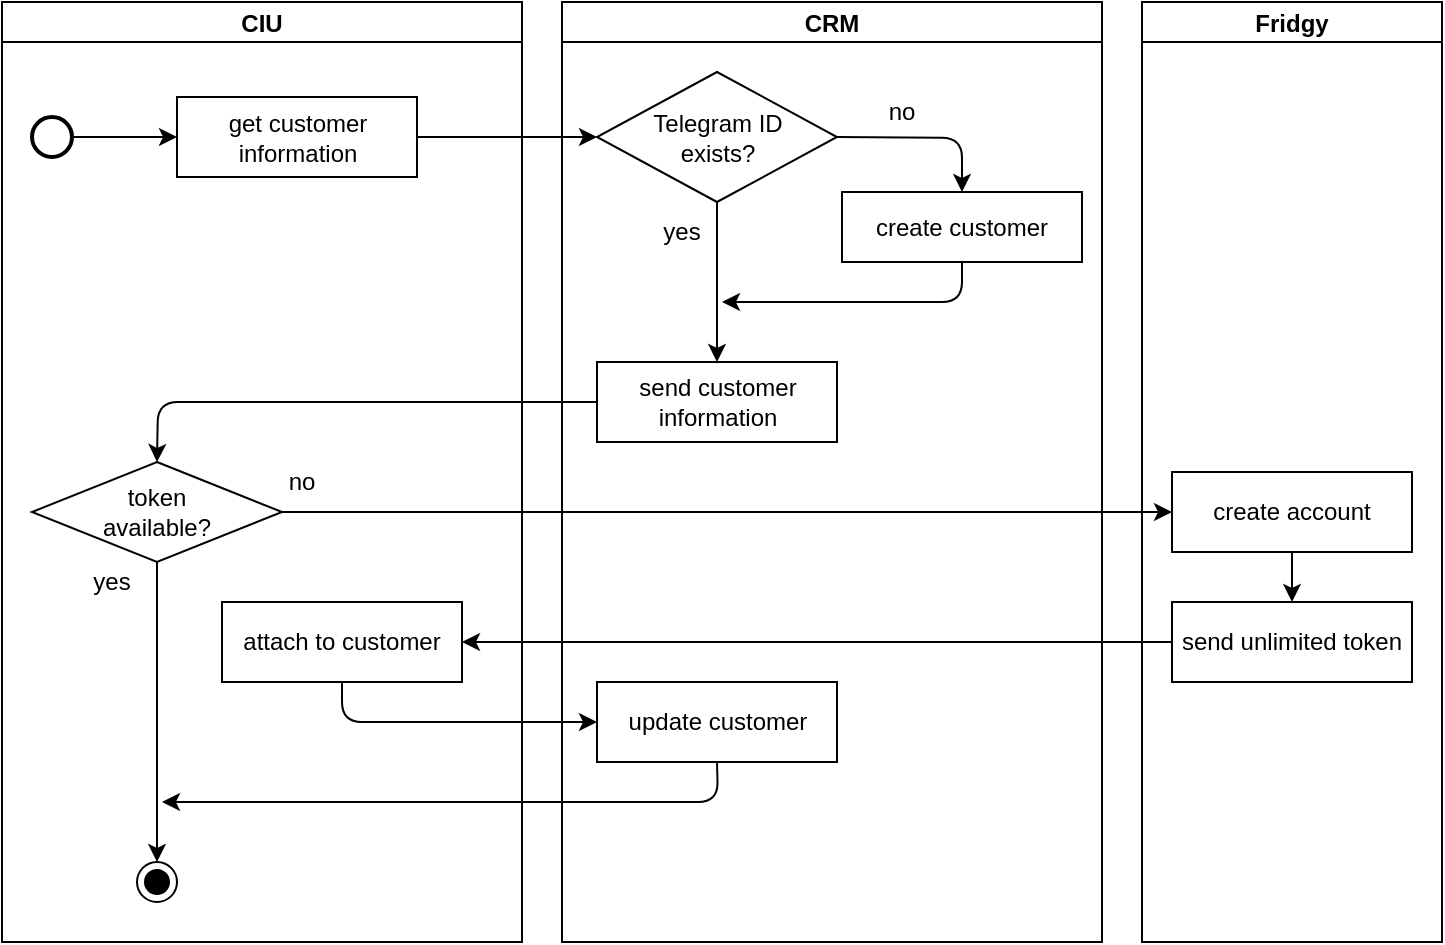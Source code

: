 <mxfile version="13.0.4"><diagram id="KUh5gWLS4ePP8GKfBD4X" name="Page-1"><mxGraphModel dx="2066" dy="1088" grid="1" gridSize="10" guides="1" tooltips="1" connect="1" arrows="1" fold="1" page="1" pageScale="1" pageWidth="850" pageHeight="1100" math="0" shadow="0"><root><mxCell id="0"/><mxCell id="1" parent="0"/><mxCell id="uG3JGiVUGvgg45B1uf0N-13" value="CIU" style="swimlane;startSize=20;" vertex="1" parent="1"><mxGeometry x="490" y="270" width="260" height="470" as="geometry"/></mxCell><mxCell id="uG3JGiVUGvgg45B1uf0N-14" value="get customer information" style="rounded=0;whiteSpace=wrap;html=1;" vertex="1" parent="uG3JGiVUGvgg45B1uf0N-13"><mxGeometry x="87.5" y="47.5" width="120" height="40" as="geometry"/></mxCell><mxCell id="uG3JGiVUGvgg45B1uf0N-48" value="&lt;div&gt;token &lt;br&gt;&lt;/div&gt;&lt;div&gt;available?&lt;/div&gt;" style="rhombus;whiteSpace=wrap;html=1;strokeColor=#000000;" vertex="1" parent="uG3JGiVUGvgg45B1uf0N-13"><mxGeometry x="15" y="230" width="125" height="50" as="geometry"/></mxCell><mxCell id="uG3JGiVUGvgg45B1uf0N-49" value="yes" style="text;html=1;strokeColor=none;fillColor=none;align=center;verticalAlign=middle;whiteSpace=wrap;rounded=0;" vertex="1" parent="uG3JGiVUGvgg45B1uf0N-13"><mxGeometry x="35" y="280" width="40" height="20" as="geometry"/></mxCell><mxCell id="uG3JGiVUGvgg45B1uf0N-50" value="no" style="text;html=1;strokeColor=none;fillColor=none;align=center;verticalAlign=middle;whiteSpace=wrap;rounded=0;" vertex="1" parent="uG3JGiVUGvgg45B1uf0N-13"><mxGeometry x="130" y="230" width="40" height="20" as="geometry"/></mxCell><mxCell id="uG3JGiVUGvgg45B1uf0N-55" value="attach to customer" style="rounded=0;whiteSpace=wrap;html=1;" vertex="1" parent="uG3JGiVUGvgg45B1uf0N-13"><mxGeometry x="110" y="300" width="120" height="40" as="geometry"/></mxCell><mxCell id="uG3JGiVUGvgg45B1uf0N-45" value="" style="endArrow=classic;html=1;exitX=0.5;exitY=1;exitDx=0;exitDy=0;entryX=0.5;entryY=0;entryDx=0;entryDy=0;" edge="1" parent="uG3JGiVUGvgg45B1uf0N-13" source="uG3JGiVUGvgg45B1uf0N-48" target="uG3JGiVUGvgg45B1uf0N-5"><mxGeometry width="50" height="50" relative="1" as="geometry"><mxPoint x="665" y="505" as="sourcePoint"/><mxPoint x="78" y="430" as="targetPoint"/></mxGeometry></mxCell><mxCell id="uG3JGiVUGvgg45B1uf0N-57" value="" style="endArrow=classic;html=1;exitX=0.5;exitY=1;exitDx=0;exitDy=0;" edge="1" parent="uG3JGiVUGvgg45B1uf0N-13" source="uG3JGiVUGvgg45B1uf0N-20"><mxGeometry width="50" height="50" relative="1" as="geometry"><mxPoint x="200" y="390" as="sourcePoint"/><mxPoint x="80" y="400" as="targetPoint"/><Array as="points"><mxPoint x="358" y="400"/></Array></mxGeometry></mxCell><mxCell id="uG3JGiVUGvgg45B1uf0N-4" value="" style="strokeWidth=2;html=1;shape=mxgraph.flowchart.start_2;whiteSpace=wrap;" vertex="1" parent="uG3JGiVUGvgg45B1uf0N-13"><mxGeometry x="15" y="57.5" width="20" height="20" as="geometry"/></mxCell><mxCell id="uG3JGiVUGvgg45B1uf0N-36" value="" style="endArrow=classic;html=1;entryX=0;entryY=0.5;entryDx=0;entryDy=0;exitX=1;exitY=0.5;exitDx=0;exitDy=0;exitPerimeter=0;" edge="1" parent="uG3JGiVUGvgg45B1uf0N-13" source="uG3JGiVUGvgg45B1uf0N-4" target="uG3JGiVUGvgg45B1uf0N-14"><mxGeometry width="50" height="50" relative="1" as="geometry"><mxPoint x="-35" y="90" as="sourcePoint"/><mxPoint x="-85" y="90" as="targetPoint"/></mxGeometry></mxCell><mxCell id="uG3JGiVUGvgg45B1uf0N-5" value="" style="ellipse;html=1;shape=endState;fillColor=#000000;strokeColor=#000000;" vertex="1" parent="uG3JGiVUGvgg45B1uf0N-13"><mxGeometry x="67.5" y="430" width="20" height="20" as="geometry"/></mxCell><mxCell id="uG3JGiVUGvgg45B1uf0N-22" value="CRM" style="swimlane;startSize=20;" vertex="1" parent="1"><mxGeometry x="770" y="270" width="270" height="470" as="geometry"/></mxCell><mxCell id="uG3JGiVUGvgg45B1uf0N-23" value="" style="endArrow=classic;html=1;exitX=0.5;exitY=1;exitDx=0;exitDy=0;" edge="1" parent="uG3JGiVUGvgg45B1uf0N-22" source="uG3JGiVUGvgg45B1uf0N-24" target="uG3JGiVUGvgg45B1uf0N-26"><mxGeometry width="50" height="50" relative="1" as="geometry"><mxPoint x="75" y="170" as="sourcePoint"/><mxPoint x="75" y="200" as="targetPoint"/></mxGeometry></mxCell><mxCell id="uG3JGiVUGvgg45B1uf0N-24" value="Telegram ID&lt;br&gt;exists?" style="rhombus;whiteSpace=wrap;html=1;strokeColor=#000000;" vertex="1" parent="uG3JGiVUGvgg45B1uf0N-22"><mxGeometry x="17.5" y="35" width="120" height="65" as="geometry"/></mxCell><mxCell id="uG3JGiVUGvgg45B1uf0N-25" value="create customer" style="rounded=0;whiteSpace=wrap;html=1;" vertex="1" parent="uG3JGiVUGvgg45B1uf0N-22"><mxGeometry x="140" y="95" width="120" height="35" as="geometry"/></mxCell><mxCell id="uG3JGiVUGvgg45B1uf0N-26" value="send customer information" style="rounded=0;whiteSpace=wrap;html=1;" vertex="1" parent="uG3JGiVUGvgg45B1uf0N-22"><mxGeometry x="17.5" y="180" width="120" height="40" as="geometry"/></mxCell><mxCell id="uG3JGiVUGvgg45B1uf0N-27" value="no" style="text;html=1;strokeColor=none;fillColor=none;align=center;verticalAlign=middle;whiteSpace=wrap;rounded=0;" vertex="1" parent="uG3JGiVUGvgg45B1uf0N-22"><mxGeometry x="150" y="45" width="40" height="20" as="geometry"/></mxCell><mxCell id="uG3JGiVUGvgg45B1uf0N-28" value="yes" style="text;html=1;strokeColor=none;fillColor=none;align=center;verticalAlign=middle;whiteSpace=wrap;rounded=0;" vertex="1" parent="uG3JGiVUGvgg45B1uf0N-22"><mxGeometry x="40" y="105" width="40" height="20" as="geometry"/></mxCell><mxCell id="uG3JGiVUGvgg45B1uf0N-20" value="update customer" style="rounded=0;whiteSpace=wrap;html=1;" vertex="1" parent="uG3JGiVUGvgg45B1uf0N-22"><mxGeometry x="17.5" y="340" width="120" height="40" as="geometry"/></mxCell><mxCell id="uG3JGiVUGvgg45B1uf0N-64" value="" style="endArrow=classic;html=1;entryX=0.5;entryY=0;entryDx=0;entryDy=0;exitX=1;exitY=0.5;exitDx=0;exitDy=0;" edge="1" parent="uG3JGiVUGvgg45B1uf0N-22" source="uG3JGiVUGvgg45B1uf0N-24" target="uG3JGiVUGvgg45B1uf0N-25"><mxGeometry width="50" height="50" relative="1" as="geometry"><mxPoint x="110" y="110" as="sourcePoint"/><mxPoint x="160" y="60" as="targetPoint"/><Array as="points"><mxPoint x="200" y="68"/></Array></mxGeometry></mxCell><mxCell id="uG3JGiVUGvgg45B1uf0N-30" value="Fridgy" style="swimlane;startSize=20;" vertex="1" parent="1"><mxGeometry x="1060" y="270" width="150" height="470" as="geometry"/></mxCell><mxCell id="uG3JGiVUGvgg45B1uf0N-31" value="create account" style="rounded=0;whiteSpace=wrap;html=1;" vertex="1" parent="uG3JGiVUGvgg45B1uf0N-30"><mxGeometry x="15" y="235" width="120" height="40" as="geometry"/></mxCell><mxCell id="uG3JGiVUGvgg45B1uf0N-52" value="" style="endArrow=classic;html=1;exitX=0.5;exitY=1;exitDx=0;exitDy=0;entryX=0.5;entryY=0;entryDx=0;entryDy=0;" edge="1" parent="uG3JGiVUGvgg45B1uf0N-30" source="uG3JGiVUGvgg45B1uf0N-31" target="uG3JGiVUGvgg45B1uf0N-53"><mxGeometry width="50" height="50" relative="1" as="geometry"><mxPoint x="-100" y="340" as="sourcePoint"/><mxPoint x="-350" y="324" as="targetPoint"/></mxGeometry></mxCell><mxCell id="uG3JGiVUGvgg45B1uf0N-53" value="send unlimited token" style="rounded=0;whiteSpace=wrap;html=1;" vertex="1" parent="uG3JGiVUGvgg45B1uf0N-30"><mxGeometry x="15" y="300" width="120" height="40" as="geometry"/></mxCell><mxCell id="uG3JGiVUGvgg45B1uf0N-37" value="" style="endArrow=classic;html=1;exitX=1;exitY=0.5;exitDx=0;exitDy=0;" edge="1" parent="1" source="uG3JGiVUGvgg45B1uf0N-14" target="uG3JGiVUGvgg45B1uf0N-24"><mxGeometry width="50" height="50" relative="1" as="geometry"><mxPoint x="605" y="420" as="sourcePoint"/><mxPoint x="655" y="420" as="targetPoint"/></mxGeometry></mxCell><mxCell id="uG3JGiVUGvgg45B1uf0N-38" value="" style="endArrow=classic;html=1;exitX=0;exitY=0.5;exitDx=0;exitDy=0;entryX=0.5;entryY=0;entryDx=0;entryDy=0;" edge="1" parent="1" source="uG3JGiVUGvgg45B1uf0N-26" target="uG3JGiVUGvgg45B1uf0N-48"><mxGeometry width="50" height="50" relative="1" as="geometry"><mxPoint x="615" y="430" as="sourcePoint"/><mxPoint x="605" y="470" as="targetPoint"/><Array as="points"><mxPoint x="568" y="470"/></Array></mxGeometry></mxCell><mxCell id="uG3JGiVUGvgg45B1uf0N-40" value="" style="endArrow=classic;html=1;exitX=0.5;exitY=1;exitDx=0;exitDy=0;" edge="1" parent="1" source="uG3JGiVUGvgg45B1uf0N-25"><mxGeometry width="50" height="50" relative="1" as="geometry"><mxPoint x="675" y="390" as="sourcePoint"/><mxPoint x="850" y="420" as="targetPoint"/><Array as="points"><mxPoint x="970" y="420"/><mxPoint x="930" y="420"/><mxPoint x="890" y="420"/></Array></mxGeometry></mxCell><mxCell id="uG3JGiVUGvgg45B1uf0N-54" value="" style="endArrow=classic;html=1;entryX=1;entryY=0.5;entryDx=0;entryDy=0;" edge="1" parent="1" source="uG3JGiVUGvgg45B1uf0N-53" target="uG3JGiVUGvgg45B1uf0N-55"><mxGeometry width="50" height="50" relative="1" as="geometry"><mxPoint x="1155" y="550" as="sourcePoint"/><mxPoint x="730" y="600" as="targetPoint"/></mxGeometry></mxCell><mxCell id="uG3JGiVUGvgg45B1uf0N-56" value="" style="endArrow=classic;html=1;entryX=0;entryY=0.5;entryDx=0;entryDy=0;exitX=0.5;exitY=1;exitDx=0;exitDy=0;" edge="1" parent="1" source="uG3JGiVUGvgg45B1uf0N-55" target="uG3JGiVUGvgg45B1uf0N-20"><mxGeometry width="50" height="50" relative="1" as="geometry"><mxPoint x="661" y="650" as="sourcePoint"/><mxPoint x="615" y="785" as="targetPoint"/><Array as="points"><mxPoint x="660" y="630"/></Array></mxGeometry></mxCell><mxCell id="uG3JGiVUGvgg45B1uf0N-51" value="" style="endArrow=classic;html=1;exitX=1;exitY=0.5;exitDx=0;exitDy=0;entryX=0;entryY=0.5;entryDx=0;entryDy=0;" edge="1" parent="1" source="uG3JGiVUGvgg45B1uf0N-48" target="uG3JGiVUGvgg45B1uf0N-31"><mxGeometry width="50" height="50" relative="1" as="geometry"><mxPoint x="610" y="513.11" as="sourcePoint"/><mxPoint x="1090" y="517" as="targetPoint"/></mxGeometry></mxCell></root></mxGraphModel></diagram></mxfile>